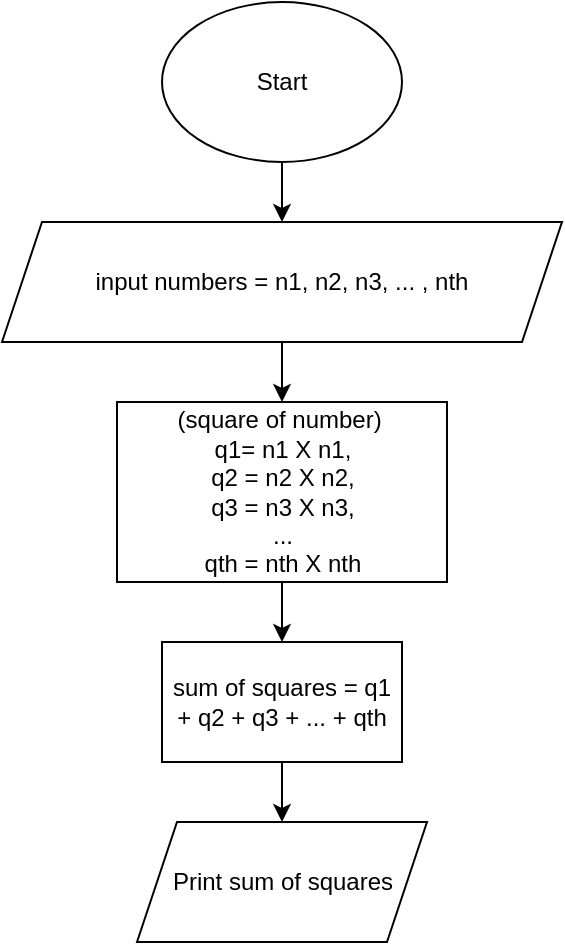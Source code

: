 <mxfile version="19.0.3" type="github">
  <diagram id="C5RBs43oDa-KdzZeNtuy" name="Page-1">
    <mxGraphModel dx="868" dy="482" grid="1" gridSize="10" guides="1" tooltips="1" connect="1" arrows="1" fold="1" page="1" pageScale="1" pageWidth="827" pageHeight="1169" math="0" shadow="0">
      <root>
        <mxCell id="WIyWlLk6GJQsqaUBKTNV-0" />
        <mxCell id="WIyWlLk6GJQsqaUBKTNV-1" parent="WIyWlLk6GJQsqaUBKTNV-0" />
        <mxCell id="-pcsA3vf2L7cZX5PyMF9-3" value="Start" style="ellipse;whiteSpace=wrap;html=1;" vertex="1" parent="WIyWlLk6GJQsqaUBKTNV-1">
          <mxGeometry x="260" y="90" width="120" height="80" as="geometry" />
        </mxCell>
        <mxCell id="-pcsA3vf2L7cZX5PyMF9-4" value="input numbers = n1, n2, n3, ... , nth" style="shape=parallelogram;perimeter=parallelogramPerimeter;whiteSpace=wrap;html=1;fixedSize=1;" vertex="1" parent="WIyWlLk6GJQsqaUBKTNV-1">
          <mxGeometry x="180" y="200" width="280" height="60" as="geometry" />
        </mxCell>
        <mxCell id="-pcsA3vf2L7cZX5PyMF9-5" value="(square of number)&amp;nbsp; &lt;br&gt;q1= n1 X n1,&lt;br&gt;q2 = n2 X n2,&lt;br&gt;q3 = n3 X n3,&lt;br&gt;...&lt;br&gt;qth = nth X nth" style="rounded=0;whiteSpace=wrap;html=1;" vertex="1" parent="WIyWlLk6GJQsqaUBKTNV-1">
          <mxGeometry x="237.5" y="290" width="165" height="90" as="geometry" />
        </mxCell>
        <mxCell id="-pcsA3vf2L7cZX5PyMF9-6" value="" style="endArrow=classic;html=1;rounded=0;exitX=0.5;exitY=1;exitDx=0;exitDy=0;" edge="1" parent="WIyWlLk6GJQsqaUBKTNV-1" source="-pcsA3vf2L7cZX5PyMF9-3" target="-pcsA3vf2L7cZX5PyMF9-4">
          <mxGeometry width="50" height="50" relative="1" as="geometry">
            <mxPoint x="390" y="300" as="sourcePoint" />
            <mxPoint x="440" y="250" as="targetPoint" />
          </mxGeometry>
        </mxCell>
        <mxCell id="-pcsA3vf2L7cZX5PyMF9-7" value="" style="endArrow=classic;html=1;rounded=0;exitX=0.5;exitY=1;exitDx=0;exitDy=0;entryX=0.5;entryY=0;entryDx=0;entryDy=0;" edge="1" parent="WIyWlLk6GJQsqaUBKTNV-1" source="-pcsA3vf2L7cZX5PyMF9-4" target="-pcsA3vf2L7cZX5PyMF9-5">
          <mxGeometry width="50" height="50" relative="1" as="geometry">
            <mxPoint x="390" y="300" as="sourcePoint" />
            <mxPoint x="440" y="250" as="targetPoint" />
          </mxGeometry>
        </mxCell>
        <mxCell id="-pcsA3vf2L7cZX5PyMF9-8" value="sum of squares = q1 + q2 + q3 + ... + qth" style="rounded=0;whiteSpace=wrap;html=1;" vertex="1" parent="WIyWlLk6GJQsqaUBKTNV-1">
          <mxGeometry x="260" y="410" width="120" height="60" as="geometry" />
        </mxCell>
        <mxCell id="-pcsA3vf2L7cZX5PyMF9-9" value="Print sum of squares" style="shape=parallelogram;perimeter=parallelogramPerimeter;whiteSpace=wrap;html=1;fixedSize=1;" vertex="1" parent="WIyWlLk6GJQsqaUBKTNV-1">
          <mxGeometry x="247.5" y="500" width="145" height="60" as="geometry" />
        </mxCell>
        <mxCell id="-pcsA3vf2L7cZX5PyMF9-10" value="" style="endArrow=classic;html=1;rounded=0;entryX=0.5;entryY=0;entryDx=0;entryDy=0;exitX=0.5;exitY=1;exitDx=0;exitDy=0;" edge="1" parent="WIyWlLk6GJQsqaUBKTNV-1" source="-pcsA3vf2L7cZX5PyMF9-5" target="-pcsA3vf2L7cZX5PyMF9-8">
          <mxGeometry width="50" height="50" relative="1" as="geometry">
            <mxPoint x="390" y="360" as="sourcePoint" />
            <mxPoint x="440" y="310" as="targetPoint" />
          </mxGeometry>
        </mxCell>
        <mxCell id="-pcsA3vf2L7cZX5PyMF9-11" value="" style="endArrow=classic;html=1;rounded=0;entryX=0.5;entryY=0;entryDx=0;entryDy=0;exitX=0.5;exitY=1;exitDx=0;exitDy=0;" edge="1" parent="WIyWlLk6GJQsqaUBKTNV-1" source="-pcsA3vf2L7cZX5PyMF9-8" target="-pcsA3vf2L7cZX5PyMF9-9">
          <mxGeometry width="50" height="50" relative="1" as="geometry">
            <mxPoint x="390" y="360" as="sourcePoint" />
            <mxPoint x="440" y="310" as="targetPoint" />
          </mxGeometry>
        </mxCell>
      </root>
    </mxGraphModel>
  </diagram>
</mxfile>
